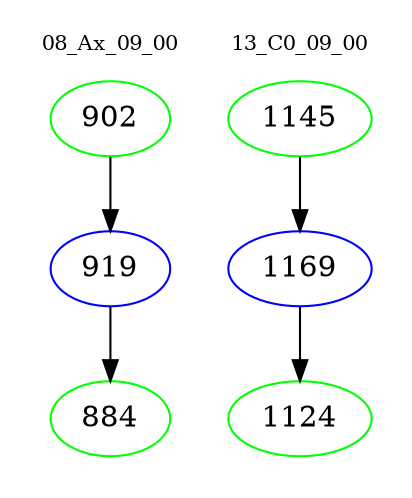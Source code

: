 digraph{
subgraph cluster_0 {
color = white
label = "08_Ax_09_00";
fontsize=10;
T0_902 [label="902", color="green"]
T0_902 -> T0_919 [color="black"]
T0_919 [label="919", color="blue"]
T0_919 -> T0_884 [color="black"]
T0_884 [label="884", color="green"]
}
subgraph cluster_1 {
color = white
label = "13_C0_09_00";
fontsize=10;
T1_1145 [label="1145", color="green"]
T1_1145 -> T1_1169 [color="black"]
T1_1169 [label="1169", color="blue"]
T1_1169 -> T1_1124 [color="black"]
T1_1124 [label="1124", color="green"]
}
}
